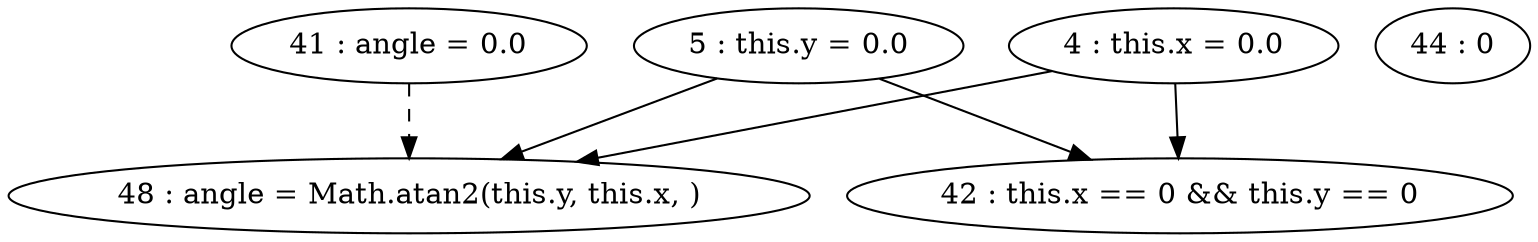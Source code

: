 digraph G {
"4 : this.x = 0.0"
"4 : this.x = 0.0" -> "48 : angle = Math.atan2(this.y, this.x, )"
"4 : this.x = 0.0" -> "42 : this.x == 0 && this.y == 0"
"5 : this.y = 0.0"
"5 : this.y = 0.0" -> "48 : angle = Math.atan2(this.y, this.x, )"
"5 : this.y = 0.0" -> "42 : this.x == 0 && this.y == 0"
"41 : angle = 0.0"
"41 : angle = 0.0" -> "48 : angle = Math.atan2(this.y, this.x, )" [style=dashed]
"42 : this.x == 0 && this.y == 0"
"44 : 0"
"48 : angle = Math.atan2(this.y, this.x, )"
}